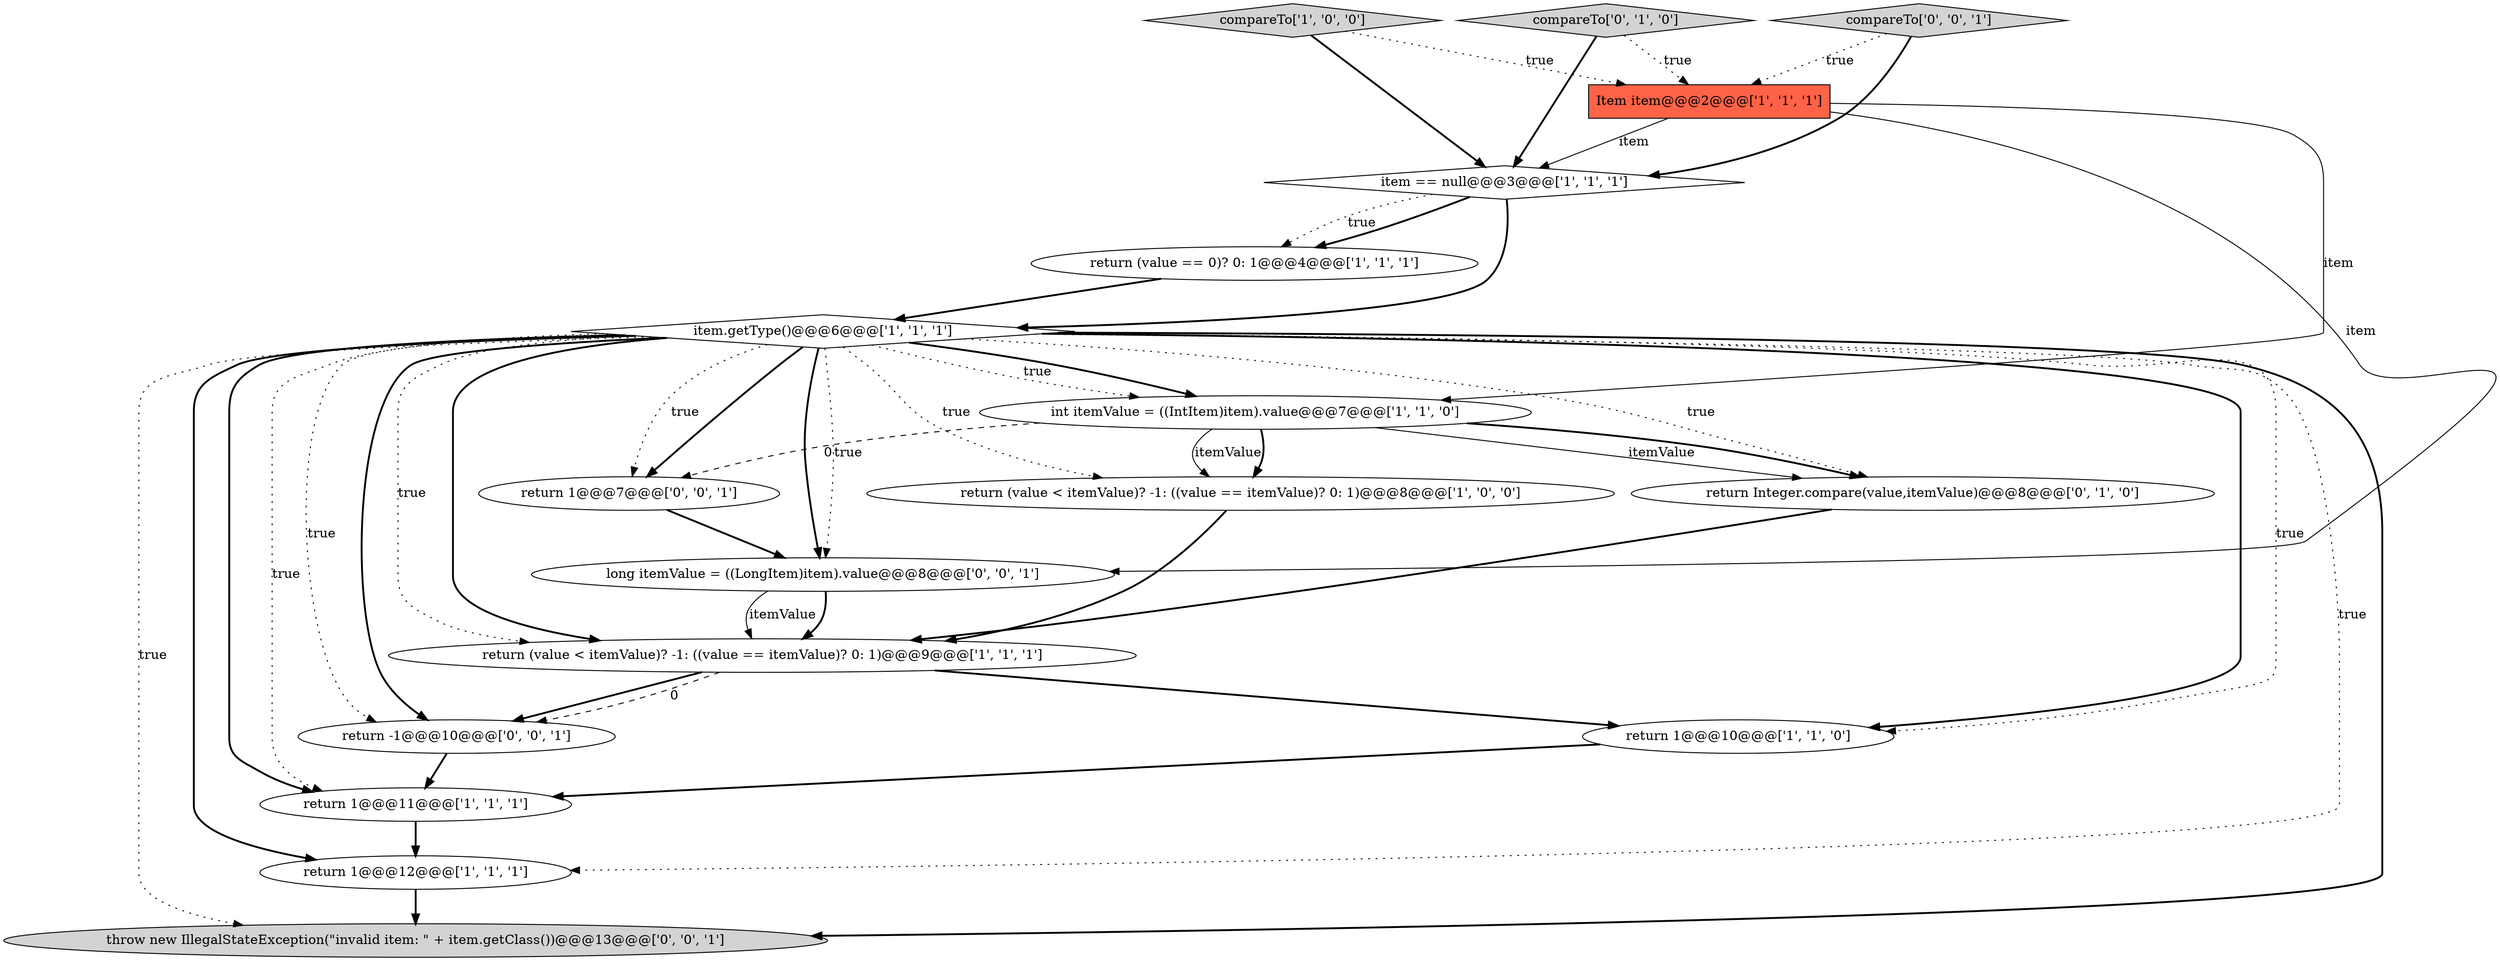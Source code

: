 digraph {
1 [style = filled, label = "compareTo['1', '0', '0']", fillcolor = lightgray, shape = diamond image = "AAA0AAABBB1BBB"];
3 [style = filled, label = "return (value < itemValue)? -1: ((value == itemValue)? 0: 1)@@@8@@@['1', '0', '0']", fillcolor = white, shape = ellipse image = "AAA0AAABBB1BBB"];
10 [style = filled, label = "return 1@@@12@@@['1', '1', '1']", fillcolor = white, shape = ellipse image = "AAA0AAABBB1BBB"];
2 [style = filled, label = "return (value == 0)? 0: 1@@@4@@@['1', '1', '1']", fillcolor = white, shape = ellipse image = "AAA0AAABBB1BBB"];
4 [style = filled, label = "return (value < itemValue)? -1: ((value == itemValue)? 0: 1)@@@9@@@['1', '1', '1']", fillcolor = white, shape = ellipse image = "AAA0AAABBB1BBB"];
6 [style = filled, label = "Item item@@@2@@@['1', '1', '1']", fillcolor = tomato, shape = box image = "AAA0AAABBB1BBB"];
11 [style = filled, label = "return Integer.compare(value,itemValue)@@@8@@@['0', '1', '0']", fillcolor = white, shape = ellipse image = "AAA0AAABBB2BBB"];
12 [style = filled, label = "compareTo['0', '1', '0']", fillcolor = lightgray, shape = diamond image = "AAA0AAABBB2BBB"];
9 [style = filled, label = "int itemValue = ((IntItem)item).value@@@7@@@['1', '1', '0']", fillcolor = white, shape = ellipse image = "AAA0AAABBB1BBB"];
13 [style = filled, label = "throw new IllegalStateException(\"invalid item: \" + item.getClass())@@@13@@@['0', '0', '1']", fillcolor = lightgray, shape = ellipse image = "AAA0AAABBB3BBB"];
17 [style = filled, label = "return -1@@@10@@@['0', '0', '1']", fillcolor = white, shape = ellipse image = "AAA0AAABBB3BBB"];
8 [style = filled, label = "item.getType()@@@6@@@['1', '1', '1']", fillcolor = white, shape = diamond image = "AAA0AAABBB1BBB"];
0 [style = filled, label = "return 1@@@11@@@['1', '1', '1']", fillcolor = white, shape = ellipse image = "AAA0AAABBB1BBB"];
16 [style = filled, label = "compareTo['0', '0', '1']", fillcolor = lightgray, shape = diamond image = "AAA0AAABBB3BBB"];
5 [style = filled, label = "return 1@@@10@@@['1', '1', '0']", fillcolor = white, shape = ellipse image = "AAA0AAABBB1BBB"];
14 [style = filled, label = "return 1@@@7@@@['0', '0', '1']", fillcolor = white, shape = ellipse image = "AAA0AAABBB3BBB"];
7 [style = filled, label = "item == null@@@3@@@['1', '1', '1']", fillcolor = white, shape = diamond image = "AAA0AAABBB1BBB"];
15 [style = filled, label = "long itemValue = ((LongItem)item).value@@@8@@@['0', '0', '1']", fillcolor = white, shape = ellipse image = "AAA0AAABBB3BBB"];
9->3 [style = solid, label="itemValue"];
7->2 [style = dotted, label="true"];
8->10 [style = bold, label=""];
9->11 [style = solid, label="itemValue"];
8->15 [style = bold, label=""];
9->11 [style = bold, label=""];
4->17 [style = bold, label=""];
6->7 [style = solid, label="item"];
4->17 [style = dashed, label="0"];
11->4 [style = bold, label=""];
8->17 [style = dotted, label="true"];
16->7 [style = bold, label=""];
8->15 [style = dotted, label="true"];
8->14 [style = bold, label=""];
8->10 [style = dotted, label="true"];
7->8 [style = bold, label=""];
3->4 [style = bold, label=""];
1->7 [style = bold, label=""];
8->4 [style = dotted, label="true"];
8->3 [style = dotted, label="true"];
12->7 [style = bold, label=""];
8->0 [style = bold, label=""];
8->17 [style = bold, label=""];
0->10 [style = bold, label=""];
17->0 [style = bold, label=""];
6->9 [style = solid, label="item"];
9->14 [style = dashed, label="0"];
8->5 [style = bold, label=""];
5->0 [style = bold, label=""];
10->13 [style = bold, label=""];
8->5 [style = dotted, label="true"];
12->6 [style = dotted, label="true"];
6->15 [style = solid, label="item"];
7->2 [style = bold, label=""];
8->14 [style = dotted, label="true"];
15->4 [style = bold, label=""];
8->9 [style = bold, label=""];
8->11 [style = dotted, label="true"];
9->3 [style = bold, label=""];
1->6 [style = dotted, label="true"];
8->0 [style = dotted, label="true"];
14->15 [style = bold, label=""];
8->13 [style = dotted, label="true"];
8->9 [style = dotted, label="true"];
8->4 [style = bold, label=""];
4->5 [style = bold, label=""];
2->8 [style = bold, label=""];
15->4 [style = solid, label="itemValue"];
8->13 [style = bold, label=""];
16->6 [style = dotted, label="true"];
}
